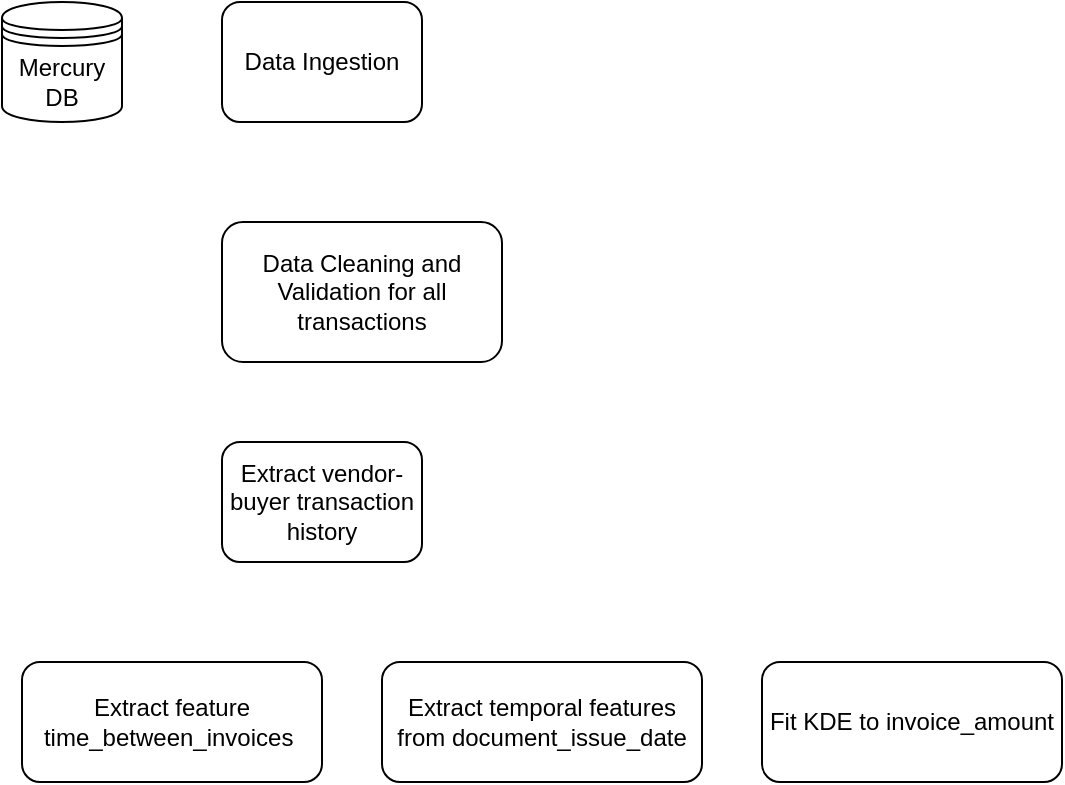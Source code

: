 <mxfile version="20.8.1" type="github">
  <diagram id="jMy0ykbAIKn8LCZmr7I-" name="Page-1">
    <mxGraphModel dx="1200" dy="723" grid="1" gridSize="10" guides="1" tooltips="1" connect="1" arrows="1" fold="1" page="1" pageScale="1" pageWidth="850" pageHeight="1100" math="0" shadow="0">
      <root>
        <mxCell id="0" />
        <mxCell id="1" parent="0" />
        <mxCell id="EQqH4Co6svBI0GmpRuIl-1" value="Data Ingestion" style="rounded=1;whiteSpace=wrap;html=1;" vertex="1" parent="1">
          <mxGeometry x="240" y="160" width="100" height="60" as="geometry" />
        </mxCell>
        <mxCell id="EQqH4Co6svBI0GmpRuIl-3" value="Mercury DB" style="shape=datastore;whiteSpace=wrap;html=1;" vertex="1" parent="1">
          <mxGeometry x="130" y="160" width="60" height="60" as="geometry" />
        </mxCell>
        <mxCell id="EQqH4Co6svBI0GmpRuIl-4" value="Data Cleaning and Validation for all transactions" style="rounded=1;whiteSpace=wrap;html=1;" vertex="1" parent="1">
          <mxGeometry x="240" y="270" width="140" height="70" as="geometry" />
        </mxCell>
        <mxCell id="EQqH4Co6svBI0GmpRuIl-5" value="Extract vendor-buyer transaction history" style="rounded=1;whiteSpace=wrap;html=1;" vertex="1" parent="1">
          <mxGeometry x="240" y="380" width="100" height="60" as="geometry" />
        </mxCell>
        <mxCell id="EQqH4Co6svBI0GmpRuIl-6" value="Extract feature time_between_invoices&amp;nbsp;" style="rounded=1;whiteSpace=wrap;html=1;" vertex="1" parent="1">
          <mxGeometry x="140" y="490" width="150" height="60" as="geometry" />
        </mxCell>
        <mxCell id="EQqH4Co6svBI0GmpRuIl-7" value="Extract temporal features from document_issue_date" style="rounded=1;whiteSpace=wrap;html=1;" vertex="1" parent="1">
          <mxGeometry x="320" y="490" width="160" height="60" as="geometry" />
        </mxCell>
        <mxCell id="EQqH4Co6svBI0GmpRuIl-8" value="Fit KDE to invoice_amount" style="rounded=1;whiteSpace=wrap;html=1;" vertex="1" parent="1">
          <mxGeometry x="510" y="490" width="150" height="60" as="geometry" />
        </mxCell>
      </root>
    </mxGraphModel>
  </diagram>
</mxfile>
